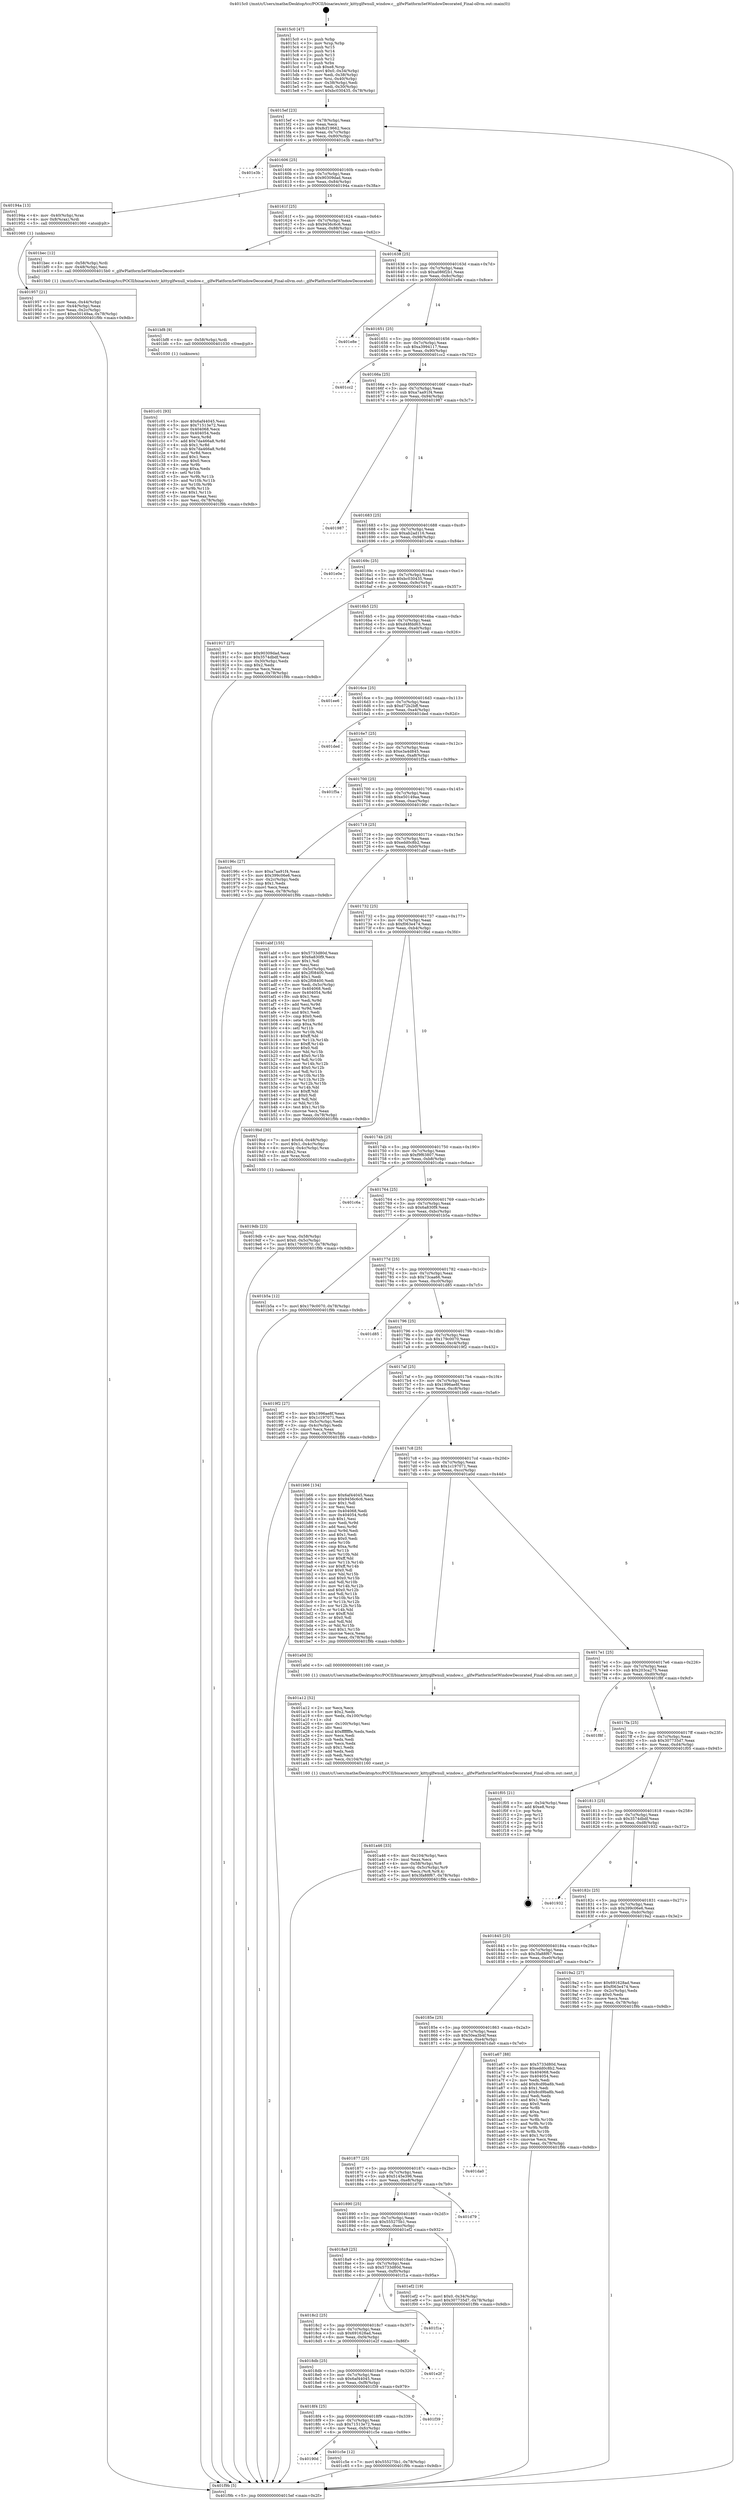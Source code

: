 digraph "0x4015c0" {
  label = "0x4015c0 (/mnt/c/Users/mathe/Desktop/tcc/POCII/binaries/extr_kittyglfwnull_window.c__glfwPlatformSetWindowDecorated_Final-ollvm.out::main(0))"
  labelloc = "t"
  node[shape=record]

  Entry [label="",width=0.3,height=0.3,shape=circle,fillcolor=black,style=filled]
  "0x4015ef" [label="{
     0x4015ef [23]\l
     | [instrs]\l
     &nbsp;&nbsp;0x4015ef \<+3\>: mov -0x78(%rbp),%eax\l
     &nbsp;&nbsp;0x4015f2 \<+2\>: mov %eax,%ecx\l
     &nbsp;&nbsp;0x4015f4 \<+6\>: sub $0x8cf19662,%ecx\l
     &nbsp;&nbsp;0x4015fa \<+3\>: mov %eax,-0x7c(%rbp)\l
     &nbsp;&nbsp;0x4015fd \<+3\>: mov %ecx,-0x80(%rbp)\l
     &nbsp;&nbsp;0x401600 \<+6\>: je 0000000000401e3b \<main+0x87b\>\l
  }"]
  "0x401e3b" [label="{
     0x401e3b\l
  }", style=dashed]
  "0x401606" [label="{
     0x401606 [25]\l
     | [instrs]\l
     &nbsp;&nbsp;0x401606 \<+5\>: jmp 000000000040160b \<main+0x4b\>\l
     &nbsp;&nbsp;0x40160b \<+3\>: mov -0x7c(%rbp),%eax\l
     &nbsp;&nbsp;0x40160e \<+5\>: sub $0x90309dad,%eax\l
     &nbsp;&nbsp;0x401613 \<+6\>: mov %eax,-0x84(%rbp)\l
     &nbsp;&nbsp;0x401619 \<+6\>: je 000000000040194a \<main+0x38a\>\l
  }"]
  Exit [label="",width=0.3,height=0.3,shape=circle,fillcolor=black,style=filled,peripheries=2]
  "0x40194a" [label="{
     0x40194a [13]\l
     | [instrs]\l
     &nbsp;&nbsp;0x40194a \<+4\>: mov -0x40(%rbp),%rax\l
     &nbsp;&nbsp;0x40194e \<+4\>: mov 0x8(%rax),%rdi\l
     &nbsp;&nbsp;0x401952 \<+5\>: call 0000000000401060 \<atoi@plt\>\l
     | [calls]\l
     &nbsp;&nbsp;0x401060 \{1\} (unknown)\l
  }"]
  "0x40161f" [label="{
     0x40161f [25]\l
     | [instrs]\l
     &nbsp;&nbsp;0x40161f \<+5\>: jmp 0000000000401624 \<main+0x64\>\l
     &nbsp;&nbsp;0x401624 \<+3\>: mov -0x7c(%rbp),%eax\l
     &nbsp;&nbsp;0x401627 \<+5\>: sub $0x9456c6c6,%eax\l
     &nbsp;&nbsp;0x40162c \<+6\>: mov %eax,-0x88(%rbp)\l
     &nbsp;&nbsp;0x401632 \<+6\>: je 0000000000401bec \<main+0x62c\>\l
  }"]
  "0x40190d" [label="{
     0x40190d\l
  }", style=dashed]
  "0x401bec" [label="{
     0x401bec [12]\l
     | [instrs]\l
     &nbsp;&nbsp;0x401bec \<+4\>: mov -0x58(%rbp),%rdi\l
     &nbsp;&nbsp;0x401bf0 \<+3\>: mov -0x48(%rbp),%esi\l
     &nbsp;&nbsp;0x401bf3 \<+5\>: call 00000000004015b0 \<_glfwPlatformSetWindowDecorated\>\l
     | [calls]\l
     &nbsp;&nbsp;0x4015b0 \{1\} (/mnt/c/Users/mathe/Desktop/tcc/POCII/binaries/extr_kittyglfwnull_window.c__glfwPlatformSetWindowDecorated_Final-ollvm.out::_glfwPlatformSetWindowDecorated)\l
  }"]
  "0x401638" [label="{
     0x401638 [25]\l
     | [instrs]\l
     &nbsp;&nbsp;0x401638 \<+5\>: jmp 000000000040163d \<main+0x7d\>\l
     &nbsp;&nbsp;0x40163d \<+3\>: mov -0x7c(%rbp),%eax\l
     &nbsp;&nbsp;0x401640 \<+5\>: sub $0xa086f2b1,%eax\l
     &nbsp;&nbsp;0x401645 \<+6\>: mov %eax,-0x8c(%rbp)\l
     &nbsp;&nbsp;0x40164b \<+6\>: je 0000000000401e8e \<main+0x8ce\>\l
  }"]
  "0x401c5e" [label="{
     0x401c5e [12]\l
     | [instrs]\l
     &nbsp;&nbsp;0x401c5e \<+7\>: movl $0x555275b1,-0x78(%rbp)\l
     &nbsp;&nbsp;0x401c65 \<+5\>: jmp 0000000000401f9b \<main+0x9db\>\l
  }"]
  "0x401e8e" [label="{
     0x401e8e\l
  }", style=dashed]
  "0x401651" [label="{
     0x401651 [25]\l
     | [instrs]\l
     &nbsp;&nbsp;0x401651 \<+5\>: jmp 0000000000401656 \<main+0x96\>\l
     &nbsp;&nbsp;0x401656 \<+3\>: mov -0x7c(%rbp),%eax\l
     &nbsp;&nbsp;0x401659 \<+5\>: sub $0xa3994117,%eax\l
     &nbsp;&nbsp;0x40165e \<+6\>: mov %eax,-0x90(%rbp)\l
     &nbsp;&nbsp;0x401664 \<+6\>: je 0000000000401cc2 \<main+0x702\>\l
  }"]
  "0x4018f4" [label="{
     0x4018f4 [25]\l
     | [instrs]\l
     &nbsp;&nbsp;0x4018f4 \<+5\>: jmp 00000000004018f9 \<main+0x339\>\l
     &nbsp;&nbsp;0x4018f9 \<+3\>: mov -0x7c(%rbp),%eax\l
     &nbsp;&nbsp;0x4018fc \<+5\>: sub $0x71513e72,%eax\l
     &nbsp;&nbsp;0x401901 \<+6\>: mov %eax,-0xfc(%rbp)\l
     &nbsp;&nbsp;0x401907 \<+6\>: je 0000000000401c5e \<main+0x69e\>\l
  }"]
  "0x401cc2" [label="{
     0x401cc2\l
  }", style=dashed]
  "0x40166a" [label="{
     0x40166a [25]\l
     | [instrs]\l
     &nbsp;&nbsp;0x40166a \<+5\>: jmp 000000000040166f \<main+0xaf\>\l
     &nbsp;&nbsp;0x40166f \<+3\>: mov -0x7c(%rbp),%eax\l
     &nbsp;&nbsp;0x401672 \<+5\>: sub $0xa7aa91f4,%eax\l
     &nbsp;&nbsp;0x401677 \<+6\>: mov %eax,-0x94(%rbp)\l
     &nbsp;&nbsp;0x40167d \<+6\>: je 0000000000401987 \<main+0x3c7\>\l
  }"]
  "0x401f39" [label="{
     0x401f39\l
  }", style=dashed]
  "0x401987" [label="{
     0x401987\l
  }", style=dashed]
  "0x401683" [label="{
     0x401683 [25]\l
     | [instrs]\l
     &nbsp;&nbsp;0x401683 \<+5\>: jmp 0000000000401688 \<main+0xc8\>\l
     &nbsp;&nbsp;0x401688 \<+3\>: mov -0x7c(%rbp),%eax\l
     &nbsp;&nbsp;0x40168b \<+5\>: sub $0xab2ad116,%eax\l
     &nbsp;&nbsp;0x401690 \<+6\>: mov %eax,-0x98(%rbp)\l
     &nbsp;&nbsp;0x401696 \<+6\>: je 0000000000401e0e \<main+0x84e\>\l
  }"]
  "0x4018db" [label="{
     0x4018db [25]\l
     | [instrs]\l
     &nbsp;&nbsp;0x4018db \<+5\>: jmp 00000000004018e0 \<main+0x320\>\l
     &nbsp;&nbsp;0x4018e0 \<+3\>: mov -0x7c(%rbp),%eax\l
     &nbsp;&nbsp;0x4018e3 \<+5\>: sub $0x6af44045,%eax\l
     &nbsp;&nbsp;0x4018e8 \<+6\>: mov %eax,-0xf8(%rbp)\l
     &nbsp;&nbsp;0x4018ee \<+6\>: je 0000000000401f39 \<main+0x979\>\l
  }"]
  "0x401e0e" [label="{
     0x401e0e\l
  }", style=dashed]
  "0x40169c" [label="{
     0x40169c [25]\l
     | [instrs]\l
     &nbsp;&nbsp;0x40169c \<+5\>: jmp 00000000004016a1 \<main+0xe1\>\l
     &nbsp;&nbsp;0x4016a1 \<+3\>: mov -0x7c(%rbp),%eax\l
     &nbsp;&nbsp;0x4016a4 \<+5\>: sub $0xbc030435,%eax\l
     &nbsp;&nbsp;0x4016a9 \<+6\>: mov %eax,-0x9c(%rbp)\l
     &nbsp;&nbsp;0x4016af \<+6\>: je 0000000000401917 \<main+0x357\>\l
  }"]
  "0x401e2f" [label="{
     0x401e2f\l
  }", style=dashed]
  "0x401917" [label="{
     0x401917 [27]\l
     | [instrs]\l
     &nbsp;&nbsp;0x401917 \<+5\>: mov $0x90309dad,%eax\l
     &nbsp;&nbsp;0x40191c \<+5\>: mov $0x3574dbdf,%ecx\l
     &nbsp;&nbsp;0x401921 \<+3\>: mov -0x30(%rbp),%edx\l
     &nbsp;&nbsp;0x401924 \<+3\>: cmp $0x2,%edx\l
     &nbsp;&nbsp;0x401927 \<+3\>: cmovne %ecx,%eax\l
     &nbsp;&nbsp;0x40192a \<+3\>: mov %eax,-0x78(%rbp)\l
     &nbsp;&nbsp;0x40192d \<+5\>: jmp 0000000000401f9b \<main+0x9db\>\l
  }"]
  "0x4016b5" [label="{
     0x4016b5 [25]\l
     | [instrs]\l
     &nbsp;&nbsp;0x4016b5 \<+5\>: jmp 00000000004016ba \<main+0xfa\>\l
     &nbsp;&nbsp;0x4016ba \<+3\>: mov -0x7c(%rbp),%eax\l
     &nbsp;&nbsp;0x4016bd \<+5\>: sub $0xd48fdd63,%eax\l
     &nbsp;&nbsp;0x4016c2 \<+6\>: mov %eax,-0xa0(%rbp)\l
     &nbsp;&nbsp;0x4016c8 \<+6\>: je 0000000000401ee6 \<main+0x926\>\l
  }"]
  "0x401f9b" [label="{
     0x401f9b [5]\l
     | [instrs]\l
     &nbsp;&nbsp;0x401f9b \<+5\>: jmp 00000000004015ef \<main+0x2f\>\l
  }"]
  "0x4015c0" [label="{
     0x4015c0 [47]\l
     | [instrs]\l
     &nbsp;&nbsp;0x4015c0 \<+1\>: push %rbp\l
     &nbsp;&nbsp;0x4015c1 \<+3\>: mov %rsp,%rbp\l
     &nbsp;&nbsp;0x4015c4 \<+2\>: push %r15\l
     &nbsp;&nbsp;0x4015c6 \<+2\>: push %r14\l
     &nbsp;&nbsp;0x4015c8 \<+2\>: push %r13\l
     &nbsp;&nbsp;0x4015ca \<+2\>: push %r12\l
     &nbsp;&nbsp;0x4015cc \<+1\>: push %rbx\l
     &nbsp;&nbsp;0x4015cd \<+7\>: sub $0xe8,%rsp\l
     &nbsp;&nbsp;0x4015d4 \<+7\>: movl $0x0,-0x34(%rbp)\l
     &nbsp;&nbsp;0x4015db \<+3\>: mov %edi,-0x38(%rbp)\l
     &nbsp;&nbsp;0x4015de \<+4\>: mov %rsi,-0x40(%rbp)\l
     &nbsp;&nbsp;0x4015e2 \<+3\>: mov -0x38(%rbp),%edi\l
     &nbsp;&nbsp;0x4015e5 \<+3\>: mov %edi,-0x30(%rbp)\l
     &nbsp;&nbsp;0x4015e8 \<+7\>: movl $0xbc030435,-0x78(%rbp)\l
  }"]
  "0x401957" [label="{
     0x401957 [21]\l
     | [instrs]\l
     &nbsp;&nbsp;0x401957 \<+3\>: mov %eax,-0x44(%rbp)\l
     &nbsp;&nbsp;0x40195a \<+3\>: mov -0x44(%rbp),%eax\l
     &nbsp;&nbsp;0x40195d \<+3\>: mov %eax,-0x2c(%rbp)\l
     &nbsp;&nbsp;0x401960 \<+7\>: movl $0xe50149aa,-0x78(%rbp)\l
     &nbsp;&nbsp;0x401967 \<+5\>: jmp 0000000000401f9b \<main+0x9db\>\l
  }"]
  "0x4018c2" [label="{
     0x4018c2 [25]\l
     | [instrs]\l
     &nbsp;&nbsp;0x4018c2 \<+5\>: jmp 00000000004018c7 \<main+0x307\>\l
     &nbsp;&nbsp;0x4018c7 \<+3\>: mov -0x7c(%rbp),%eax\l
     &nbsp;&nbsp;0x4018ca \<+5\>: sub $0x691628ad,%eax\l
     &nbsp;&nbsp;0x4018cf \<+6\>: mov %eax,-0xf4(%rbp)\l
     &nbsp;&nbsp;0x4018d5 \<+6\>: je 0000000000401e2f \<main+0x86f\>\l
  }"]
  "0x401ee6" [label="{
     0x401ee6\l
  }", style=dashed]
  "0x4016ce" [label="{
     0x4016ce [25]\l
     | [instrs]\l
     &nbsp;&nbsp;0x4016ce \<+5\>: jmp 00000000004016d3 \<main+0x113\>\l
     &nbsp;&nbsp;0x4016d3 \<+3\>: mov -0x7c(%rbp),%eax\l
     &nbsp;&nbsp;0x4016d6 \<+5\>: sub $0xd72b2bff,%eax\l
     &nbsp;&nbsp;0x4016db \<+6\>: mov %eax,-0xa4(%rbp)\l
     &nbsp;&nbsp;0x4016e1 \<+6\>: je 0000000000401ded \<main+0x82d\>\l
  }"]
  "0x401f1a" [label="{
     0x401f1a\l
  }", style=dashed]
  "0x401ded" [label="{
     0x401ded\l
  }", style=dashed]
  "0x4016e7" [label="{
     0x4016e7 [25]\l
     | [instrs]\l
     &nbsp;&nbsp;0x4016e7 \<+5\>: jmp 00000000004016ec \<main+0x12c\>\l
     &nbsp;&nbsp;0x4016ec \<+3\>: mov -0x7c(%rbp),%eax\l
     &nbsp;&nbsp;0x4016ef \<+5\>: sub $0xe3a4d845,%eax\l
     &nbsp;&nbsp;0x4016f4 \<+6\>: mov %eax,-0xa8(%rbp)\l
     &nbsp;&nbsp;0x4016fa \<+6\>: je 0000000000401f5a \<main+0x99a\>\l
  }"]
  "0x4018a9" [label="{
     0x4018a9 [25]\l
     | [instrs]\l
     &nbsp;&nbsp;0x4018a9 \<+5\>: jmp 00000000004018ae \<main+0x2ee\>\l
     &nbsp;&nbsp;0x4018ae \<+3\>: mov -0x7c(%rbp),%eax\l
     &nbsp;&nbsp;0x4018b1 \<+5\>: sub $0x5733d80d,%eax\l
     &nbsp;&nbsp;0x4018b6 \<+6\>: mov %eax,-0xf0(%rbp)\l
     &nbsp;&nbsp;0x4018bc \<+6\>: je 0000000000401f1a \<main+0x95a\>\l
  }"]
  "0x401f5a" [label="{
     0x401f5a\l
  }", style=dashed]
  "0x401700" [label="{
     0x401700 [25]\l
     | [instrs]\l
     &nbsp;&nbsp;0x401700 \<+5\>: jmp 0000000000401705 \<main+0x145\>\l
     &nbsp;&nbsp;0x401705 \<+3\>: mov -0x7c(%rbp),%eax\l
     &nbsp;&nbsp;0x401708 \<+5\>: sub $0xe50149aa,%eax\l
     &nbsp;&nbsp;0x40170d \<+6\>: mov %eax,-0xac(%rbp)\l
     &nbsp;&nbsp;0x401713 \<+6\>: je 000000000040196c \<main+0x3ac\>\l
  }"]
  "0x401ef2" [label="{
     0x401ef2 [19]\l
     | [instrs]\l
     &nbsp;&nbsp;0x401ef2 \<+7\>: movl $0x0,-0x34(%rbp)\l
     &nbsp;&nbsp;0x401ef9 \<+7\>: movl $0x307735d7,-0x78(%rbp)\l
     &nbsp;&nbsp;0x401f00 \<+5\>: jmp 0000000000401f9b \<main+0x9db\>\l
  }"]
  "0x40196c" [label="{
     0x40196c [27]\l
     | [instrs]\l
     &nbsp;&nbsp;0x40196c \<+5\>: mov $0xa7aa91f4,%eax\l
     &nbsp;&nbsp;0x401971 \<+5\>: mov $0x399c06e6,%ecx\l
     &nbsp;&nbsp;0x401976 \<+3\>: mov -0x2c(%rbp),%edx\l
     &nbsp;&nbsp;0x401979 \<+3\>: cmp $0x1,%edx\l
     &nbsp;&nbsp;0x40197c \<+3\>: cmovl %ecx,%eax\l
     &nbsp;&nbsp;0x40197f \<+3\>: mov %eax,-0x78(%rbp)\l
     &nbsp;&nbsp;0x401982 \<+5\>: jmp 0000000000401f9b \<main+0x9db\>\l
  }"]
  "0x401719" [label="{
     0x401719 [25]\l
     | [instrs]\l
     &nbsp;&nbsp;0x401719 \<+5\>: jmp 000000000040171e \<main+0x15e\>\l
     &nbsp;&nbsp;0x40171e \<+3\>: mov -0x7c(%rbp),%eax\l
     &nbsp;&nbsp;0x401721 \<+5\>: sub $0xedd0c8b2,%eax\l
     &nbsp;&nbsp;0x401726 \<+6\>: mov %eax,-0xb0(%rbp)\l
     &nbsp;&nbsp;0x40172c \<+6\>: je 0000000000401abf \<main+0x4ff\>\l
  }"]
  "0x401890" [label="{
     0x401890 [25]\l
     | [instrs]\l
     &nbsp;&nbsp;0x401890 \<+5\>: jmp 0000000000401895 \<main+0x2d5\>\l
     &nbsp;&nbsp;0x401895 \<+3\>: mov -0x7c(%rbp),%eax\l
     &nbsp;&nbsp;0x401898 \<+5\>: sub $0x555275b1,%eax\l
     &nbsp;&nbsp;0x40189d \<+6\>: mov %eax,-0xec(%rbp)\l
     &nbsp;&nbsp;0x4018a3 \<+6\>: je 0000000000401ef2 \<main+0x932\>\l
  }"]
  "0x401abf" [label="{
     0x401abf [155]\l
     | [instrs]\l
     &nbsp;&nbsp;0x401abf \<+5\>: mov $0x5733d80d,%eax\l
     &nbsp;&nbsp;0x401ac4 \<+5\>: mov $0x6a830f9,%ecx\l
     &nbsp;&nbsp;0x401ac9 \<+2\>: mov $0x1,%dl\l
     &nbsp;&nbsp;0x401acb \<+2\>: xor %esi,%esi\l
     &nbsp;&nbsp;0x401acd \<+3\>: mov -0x5c(%rbp),%edi\l
     &nbsp;&nbsp;0x401ad0 \<+6\>: add $0x2f08400,%edi\l
     &nbsp;&nbsp;0x401ad6 \<+3\>: add $0x1,%edi\l
     &nbsp;&nbsp;0x401ad9 \<+6\>: sub $0x2f08400,%edi\l
     &nbsp;&nbsp;0x401adf \<+3\>: mov %edi,-0x5c(%rbp)\l
     &nbsp;&nbsp;0x401ae2 \<+7\>: mov 0x404068,%edi\l
     &nbsp;&nbsp;0x401ae9 \<+8\>: mov 0x404054,%r8d\l
     &nbsp;&nbsp;0x401af1 \<+3\>: sub $0x1,%esi\l
     &nbsp;&nbsp;0x401af4 \<+3\>: mov %edi,%r9d\l
     &nbsp;&nbsp;0x401af7 \<+3\>: add %esi,%r9d\l
     &nbsp;&nbsp;0x401afa \<+4\>: imul %r9d,%edi\l
     &nbsp;&nbsp;0x401afe \<+3\>: and $0x1,%edi\l
     &nbsp;&nbsp;0x401b01 \<+3\>: cmp $0x0,%edi\l
     &nbsp;&nbsp;0x401b04 \<+4\>: sete %r10b\l
     &nbsp;&nbsp;0x401b08 \<+4\>: cmp $0xa,%r8d\l
     &nbsp;&nbsp;0x401b0c \<+4\>: setl %r11b\l
     &nbsp;&nbsp;0x401b10 \<+3\>: mov %r10b,%bl\l
     &nbsp;&nbsp;0x401b13 \<+3\>: xor $0xff,%bl\l
     &nbsp;&nbsp;0x401b16 \<+3\>: mov %r11b,%r14b\l
     &nbsp;&nbsp;0x401b19 \<+4\>: xor $0xff,%r14b\l
     &nbsp;&nbsp;0x401b1d \<+3\>: xor $0x0,%dl\l
     &nbsp;&nbsp;0x401b20 \<+3\>: mov %bl,%r15b\l
     &nbsp;&nbsp;0x401b23 \<+4\>: and $0x0,%r15b\l
     &nbsp;&nbsp;0x401b27 \<+3\>: and %dl,%r10b\l
     &nbsp;&nbsp;0x401b2a \<+3\>: mov %r14b,%r12b\l
     &nbsp;&nbsp;0x401b2d \<+4\>: and $0x0,%r12b\l
     &nbsp;&nbsp;0x401b31 \<+3\>: and %dl,%r11b\l
     &nbsp;&nbsp;0x401b34 \<+3\>: or %r10b,%r15b\l
     &nbsp;&nbsp;0x401b37 \<+3\>: or %r11b,%r12b\l
     &nbsp;&nbsp;0x401b3a \<+3\>: xor %r12b,%r15b\l
     &nbsp;&nbsp;0x401b3d \<+3\>: or %r14b,%bl\l
     &nbsp;&nbsp;0x401b40 \<+3\>: xor $0xff,%bl\l
     &nbsp;&nbsp;0x401b43 \<+3\>: or $0x0,%dl\l
     &nbsp;&nbsp;0x401b46 \<+2\>: and %dl,%bl\l
     &nbsp;&nbsp;0x401b48 \<+3\>: or %bl,%r15b\l
     &nbsp;&nbsp;0x401b4b \<+4\>: test $0x1,%r15b\l
     &nbsp;&nbsp;0x401b4f \<+3\>: cmovne %ecx,%eax\l
     &nbsp;&nbsp;0x401b52 \<+3\>: mov %eax,-0x78(%rbp)\l
     &nbsp;&nbsp;0x401b55 \<+5\>: jmp 0000000000401f9b \<main+0x9db\>\l
  }"]
  "0x401732" [label="{
     0x401732 [25]\l
     | [instrs]\l
     &nbsp;&nbsp;0x401732 \<+5\>: jmp 0000000000401737 \<main+0x177\>\l
     &nbsp;&nbsp;0x401737 \<+3\>: mov -0x7c(%rbp),%eax\l
     &nbsp;&nbsp;0x40173a \<+5\>: sub $0xf063e474,%eax\l
     &nbsp;&nbsp;0x40173f \<+6\>: mov %eax,-0xb4(%rbp)\l
     &nbsp;&nbsp;0x401745 \<+6\>: je 00000000004019bd \<main+0x3fd\>\l
  }"]
  "0x401d79" [label="{
     0x401d79\l
  }", style=dashed]
  "0x4019bd" [label="{
     0x4019bd [30]\l
     | [instrs]\l
     &nbsp;&nbsp;0x4019bd \<+7\>: movl $0x64,-0x48(%rbp)\l
     &nbsp;&nbsp;0x4019c4 \<+7\>: movl $0x1,-0x4c(%rbp)\l
     &nbsp;&nbsp;0x4019cb \<+4\>: movslq -0x4c(%rbp),%rax\l
     &nbsp;&nbsp;0x4019cf \<+4\>: shl $0x2,%rax\l
     &nbsp;&nbsp;0x4019d3 \<+3\>: mov %rax,%rdi\l
     &nbsp;&nbsp;0x4019d6 \<+5\>: call 0000000000401050 \<malloc@plt\>\l
     | [calls]\l
     &nbsp;&nbsp;0x401050 \{1\} (unknown)\l
  }"]
  "0x40174b" [label="{
     0x40174b [25]\l
     | [instrs]\l
     &nbsp;&nbsp;0x40174b \<+5\>: jmp 0000000000401750 \<main+0x190\>\l
     &nbsp;&nbsp;0x401750 \<+3\>: mov -0x7c(%rbp),%eax\l
     &nbsp;&nbsp;0x401753 \<+5\>: sub $0xf9f63807,%eax\l
     &nbsp;&nbsp;0x401758 \<+6\>: mov %eax,-0xb8(%rbp)\l
     &nbsp;&nbsp;0x40175e \<+6\>: je 0000000000401c6a \<main+0x6aa\>\l
  }"]
  "0x401877" [label="{
     0x401877 [25]\l
     | [instrs]\l
     &nbsp;&nbsp;0x401877 \<+5\>: jmp 000000000040187c \<main+0x2bc\>\l
     &nbsp;&nbsp;0x40187c \<+3\>: mov -0x7c(%rbp),%eax\l
     &nbsp;&nbsp;0x40187f \<+5\>: sub $0x5145e396,%eax\l
     &nbsp;&nbsp;0x401884 \<+6\>: mov %eax,-0xe8(%rbp)\l
     &nbsp;&nbsp;0x40188a \<+6\>: je 0000000000401d79 \<main+0x7b9\>\l
  }"]
  "0x401c6a" [label="{
     0x401c6a\l
  }", style=dashed]
  "0x401764" [label="{
     0x401764 [25]\l
     | [instrs]\l
     &nbsp;&nbsp;0x401764 \<+5\>: jmp 0000000000401769 \<main+0x1a9\>\l
     &nbsp;&nbsp;0x401769 \<+3\>: mov -0x7c(%rbp),%eax\l
     &nbsp;&nbsp;0x40176c \<+5\>: sub $0x6a830f9,%eax\l
     &nbsp;&nbsp;0x401771 \<+6\>: mov %eax,-0xbc(%rbp)\l
     &nbsp;&nbsp;0x401777 \<+6\>: je 0000000000401b5a \<main+0x59a\>\l
  }"]
  "0x401da0" [label="{
     0x401da0\l
  }", style=dashed]
  "0x401b5a" [label="{
     0x401b5a [12]\l
     | [instrs]\l
     &nbsp;&nbsp;0x401b5a \<+7\>: movl $0x179c0070,-0x78(%rbp)\l
     &nbsp;&nbsp;0x401b61 \<+5\>: jmp 0000000000401f9b \<main+0x9db\>\l
  }"]
  "0x40177d" [label="{
     0x40177d [25]\l
     | [instrs]\l
     &nbsp;&nbsp;0x40177d \<+5\>: jmp 0000000000401782 \<main+0x1c2\>\l
     &nbsp;&nbsp;0x401782 \<+3\>: mov -0x7c(%rbp),%eax\l
     &nbsp;&nbsp;0x401785 \<+5\>: sub $0x73caa66,%eax\l
     &nbsp;&nbsp;0x40178a \<+6\>: mov %eax,-0xc0(%rbp)\l
     &nbsp;&nbsp;0x401790 \<+6\>: je 0000000000401d85 \<main+0x7c5\>\l
  }"]
  "0x401c01" [label="{
     0x401c01 [93]\l
     | [instrs]\l
     &nbsp;&nbsp;0x401c01 \<+5\>: mov $0x6af44045,%esi\l
     &nbsp;&nbsp;0x401c06 \<+5\>: mov $0x71513e72,%eax\l
     &nbsp;&nbsp;0x401c0b \<+7\>: mov 0x404068,%ecx\l
     &nbsp;&nbsp;0x401c12 \<+7\>: mov 0x404054,%edx\l
     &nbsp;&nbsp;0x401c19 \<+3\>: mov %ecx,%r8d\l
     &nbsp;&nbsp;0x401c1c \<+7\>: add $0x7da466a8,%r8d\l
     &nbsp;&nbsp;0x401c23 \<+4\>: sub $0x1,%r8d\l
     &nbsp;&nbsp;0x401c27 \<+7\>: sub $0x7da466a8,%r8d\l
     &nbsp;&nbsp;0x401c2e \<+4\>: imul %r8d,%ecx\l
     &nbsp;&nbsp;0x401c32 \<+3\>: and $0x1,%ecx\l
     &nbsp;&nbsp;0x401c35 \<+3\>: cmp $0x0,%ecx\l
     &nbsp;&nbsp;0x401c38 \<+4\>: sete %r9b\l
     &nbsp;&nbsp;0x401c3c \<+3\>: cmp $0xa,%edx\l
     &nbsp;&nbsp;0x401c3f \<+4\>: setl %r10b\l
     &nbsp;&nbsp;0x401c43 \<+3\>: mov %r9b,%r11b\l
     &nbsp;&nbsp;0x401c46 \<+3\>: and %r10b,%r11b\l
     &nbsp;&nbsp;0x401c49 \<+3\>: xor %r10b,%r9b\l
     &nbsp;&nbsp;0x401c4c \<+3\>: or %r9b,%r11b\l
     &nbsp;&nbsp;0x401c4f \<+4\>: test $0x1,%r11b\l
     &nbsp;&nbsp;0x401c53 \<+3\>: cmovne %eax,%esi\l
     &nbsp;&nbsp;0x401c56 \<+3\>: mov %esi,-0x78(%rbp)\l
     &nbsp;&nbsp;0x401c59 \<+5\>: jmp 0000000000401f9b \<main+0x9db\>\l
  }"]
  "0x401d85" [label="{
     0x401d85\l
  }", style=dashed]
  "0x401796" [label="{
     0x401796 [25]\l
     | [instrs]\l
     &nbsp;&nbsp;0x401796 \<+5\>: jmp 000000000040179b \<main+0x1db\>\l
     &nbsp;&nbsp;0x40179b \<+3\>: mov -0x7c(%rbp),%eax\l
     &nbsp;&nbsp;0x40179e \<+5\>: sub $0x179c0070,%eax\l
     &nbsp;&nbsp;0x4017a3 \<+6\>: mov %eax,-0xc4(%rbp)\l
     &nbsp;&nbsp;0x4017a9 \<+6\>: je 00000000004019f2 \<main+0x432\>\l
  }"]
  "0x401bf8" [label="{
     0x401bf8 [9]\l
     | [instrs]\l
     &nbsp;&nbsp;0x401bf8 \<+4\>: mov -0x58(%rbp),%rdi\l
     &nbsp;&nbsp;0x401bfc \<+5\>: call 0000000000401030 \<free@plt\>\l
     | [calls]\l
     &nbsp;&nbsp;0x401030 \{1\} (unknown)\l
  }"]
  "0x4019f2" [label="{
     0x4019f2 [27]\l
     | [instrs]\l
     &nbsp;&nbsp;0x4019f2 \<+5\>: mov $0x1996ae8f,%eax\l
     &nbsp;&nbsp;0x4019f7 \<+5\>: mov $0x1c197071,%ecx\l
     &nbsp;&nbsp;0x4019fc \<+3\>: mov -0x5c(%rbp),%edx\l
     &nbsp;&nbsp;0x4019ff \<+3\>: cmp -0x4c(%rbp),%edx\l
     &nbsp;&nbsp;0x401a02 \<+3\>: cmovl %ecx,%eax\l
     &nbsp;&nbsp;0x401a05 \<+3\>: mov %eax,-0x78(%rbp)\l
     &nbsp;&nbsp;0x401a08 \<+5\>: jmp 0000000000401f9b \<main+0x9db\>\l
  }"]
  "0x4017af" [label="{
     0x4017af [25]\l
     | [instrs]\l
     &nbsp;&nbsp;0x4017af \<+5\>: jmp 00000000004017b4 \<main+0x1f4\>\l
     &nbsp;&nbsp;0x4017b4 \<+3\>: mov -0x7c(%rbp),%eax\l
     &nbsp;&nbsp;0x4017b7 \<+5\>: sub $0x1996ae8f,%eax\l
     &nbsp;&nbsp;0x4017bc \<+6\>: mov %eax,-0xc8(%rbp)\l
     &nbsp;&nbsp;0x4017c2 \<+6\>: je 0000000000401b66 \<main+0x5a6\>\l
  }"]
  "0x40185e" [label="{
     0x40185e [25]\l
     | [instrs]\l
     &nbsp;&nbsp;0x40185e \<+5\>: jmp 0000000000401863 \<main+0x2a3\>\l
     &nbsp;&nbsp;0x401863 \<+3\>: mov -0x7c(%rbp),%eax\l
     &nbsp;&nbsp;0x401866 \<+5\>: sub $0x50ea3b4f,%eax\l
     &nbsp;&nbsp;0x40186b \<+6\>: mov %eax,-0xe4(%rbp)\l
     &nbsp;&nbsp;0x401871 \<+6\>: je 0000000000401da0 \<main+0x7e0\>\l
  }"]
  "0x401b66" [label="{
     0x401b66 [134]\l
     | [instrs]\l
     &nbsp;&nbsp;0x401b66 \<+5\>: mov $0x6af44045,%eax\l
     &nbsp;&nbsp;0x401b6b \<+5\>: mov $0x9456c6c6,%ecx\l
     &nbsp;&nbsp;0x401b70 \<+2\>: mov $0x1,%dl\l
     &nbsp;&nbsp;0x401b72 \<+2\>: xor %esi,%esi\l
     &nbsp;&nbsp;0x401b74 \<+7\>: mov 0x404068,%edi\l
     &nbsp;&nbsp;0x401b7b \<+8\>: mov 0x404054,%r8d\l
     &nbsp;&nbsp;0x401b83 \<+3\>: sub $0x1,%esi\l
     &nbsp;&nbsp;0x401b86 \<+3\>: mov %edi,%r9d\l
     &nbsp;&nbsp;0x401b89 \<+3\>: add %esi,%r9d\l
     &nbsp;&nbsp;0x401b8c \<+4\>: imul %r9d,%edi\l
     &nbsp;&nbsp;0x401b90 \<+3\>: and $0x1,%edi\l
     &nbsp;&nbsp;0x401b93 \<+3\>: cmp $0x0,%edi\l
     &nbsp;&nbsp;0x401b96 \<+4\>: sete %r10b\l
     &nbsp;&nbsp;0x401b9a \<+4\>: cmp $0xa,%r8d\l
     &nbsp;&nbsp;0x401b9e \<+4\>: setl %r11b\l
     &nbsp;&nbsp;0x401ba2 \<+3\>: mov %r10b,%bl\l
     &nbsp;&nbsp;0x401ba5 \<+3\>: xor $0xff,%bl\l
     &nbsp;&nbsp;0x401ba8 \<+3\>: mov %r11b,%r14b\l
     &nbsp;&nbsp;0x401bab \<+4\>: xor $0xff,%r14b\l
     &nbsp;&nbsp;0x401baf \<+3\>: xor $0x0,%dl\l
     &nbsp;&nbsp;0x401bb2 \<+3\>: mov %bl,%r15b\l
     &nbsp;&nbsp;0x401bb5 \<+4\>: and $0x0,%r15b\l
     &nbsp;&nbsp;0x401bb9 \<+3\>: and %dl,%r10b\l
     &nbsp;&nbsp;0x401bbc \<+3\>: mov %r14b,%r12b\l
     &nbsp;&nbsp;0x401bbf \<+4\>: and $0x0,%r12b\l
     &nbsp;&nbsp;0x401bc3 \<+3\>: and %dl,%r11b\l
     &nbsp;&nbsp;0x401bc6 \<+3\>: or %r10b,%r15b\l
     &nbsp;&nbsp;0x401bc9 \<+3\>: or %r11b,%r12b\l
     &nbsp;&nbsp;0x401bcc \<+3\>: xor %r12b,%r15b\l
     &nbsp;&nbsp;0x401bcf \<+3\>: or %r14b,%bl\l
     &nbsp;&nbsp;0x401bd2 \<+3\>: xor $0xff,%bl\l
     &nbsp;&nbsp;0x401bd5 \<+3\>: or $0x0,%dl\l
     &nbsp;&nbsp;0x401bd8 \<+2\>: and %dl,%bl\l
     &nbsp;&nbsp;0x401bda \<+3\>: or %bl,%r15b\l
     &nbsp;&nbsp;0x401bdd \<+4\>: test $0x1,%r15b\l
     &nbsp;&nbsp;0x401be1 \<+3\>: cmovne %ecx,%eax\l
     &nbsp;&nbsp;0x401be4 \<+3\>: mov %eax,-0x78(%rbp)\l
     &nbsp;&nbsp;0x401be7 \<+5\>: jmp 0000000000401f9b \<main+0x9db\>\l
  }"]
  "0x4017c8" [label="{
     0x4017c8 [25]\l
     | [instrs]\l
     &nbsp;&nbsp;0x4017c8 \<+5\>: jmp 00000000004017cd \<main+0x20d\>\l
     &nbsp;&nbsp;0x4017cd \<+3\>: mov -0x7c(%rbp),%eax\l
     &nbsp;&nbsp;0x4017d0 \<+5\>: sub $0x1c197071,%eax\l
     &nbsp;&nbsp;0x4017d5 \<+6\>: mov %eax,-0xcc(%rbp)\l
     &nbsp;&nbsp;0x4017db \<+6\>: je 0000000000401a0d \<main+0x44d\>\l
  }"]
  "0x401a67" [label="{
     0x401a67 [88]\l
     | [instrs]\l
     &nbsp;&nbsp;0x401a67 \<+5\>: mov $0x5733d80d,%eax\l
     &nbsp;&nbsp;0x401a6c \<+5\>: mov $0xedd0c8b2,%ecx\l
     &nbsp;&nbsp;0x401a71 \<+7\>: mov 0x404068,%edx\l
     &nbsp;&nbsp;0x401a78 \<+7\>: mov 0x404054,%esi\l
     &nbsp;&nbsp;0x401a7f \<+2\>: mov %edx,%edi\l
     &nbsp;&nbsp;0x401a81 \<+6\>: add $0x8cd9ba8b,%edi\l
     &nbsp;&nbsp;0x401a87 \<+3\>: sub $0x1,%edi\l
     &nbsp;&nbsp;0x401a8a \<+6\>: sub $0x8cd9ba8b,%edi\l
     &nbsp;&nbsp;0x401a90 \<+3\>: imul %edi,%edx\l
     &nbsp;&nbsp;0x401a93 \<+3\>: and $0x1,%edx\l
     &nbsp;&nbsp;0x401a96 \<+3\>: cmp $0x0,%edx\l
     &nbsp;&nbsp;0x401a99 \<+4\>: sete %r8b\l
     &nbsp;&nbsp;0x401a9d \<+3\>: cmp $0xa,%esi\l
     &nbsp;&nbsp;0x401aa0 \<+4\>: setl %r9b\l
     &nbsp;&nbsp;0x401aa4 \<+3\>: mov %r8b,%r10b\l
     &nbsp;&nbsp;0x401aa7 \<+3\>: and %r9b,%r10b\l
     &nbsp;&nbsp;0x401aaa \<+3\>: xor %r9b,%r8b\l
     &nbsp;&nbsp;0x401aad \<+3\>: or %r8b,%r10b\l
     &nbsp;&nbsp;0x401ab0 \<+4\>: test $0x1,%r10b\l
     &nbsp;&nbsp;0x401ab4 \<+3\>: cmovne %ecx,%eax\l
     &nbsp;&nbsp;0x401ab7 \<+3\>: mov %eax,-0x78(%rbp)\l
     &nbsp;&nbsp;0x401aba \<+5\>: jmp 0000000000401f9b \<main+0x9db\>\l
  }"]
  "0x401a0d" [label="{
     0x401a0d [5]\l
     | [instrs]\l
     &nbsp;&nbsp;0x401a0d \<+5\>: call 0000000000401160 \<next_i\>\l
     | [calls]\l
     &nbsp;&nbsp;0x401160 \{1\} (/mnt/c/Users/mathe/Desktop/tcc/POCII/binaries/extr_kittyglfwnull_window.c__glfwPlatformSetWindowDecorated_Final-ollvm.out::next_i)\l
  }"]
  "0x4017e1" [label="{
     0x4017e1 [25]\l
     | [instrs]\l
     &nbsp;&nbsp;0x4017e1 \<+5\>: jmp 00000000004017e6 \<main+0x226\>\l
     &nbsp;&nbsp;0x4017e6 \<+3\>: mov -0x7c(%rbp),%eax\l
     &nbsp;&nbsp;0x4017e9 \<+5\>: sub $0x203ca275,%eax\l
     &nbsp;&nbsp;0x4017ee \<+6\>: mov %eax,-0xd0(%rbp)\l
     &nbsp;&nbsp;0x4017f4 \<+6\>: je 0000000000401f8f \<main+0x9cf\>\l
  }"]
  "0x401a46" [label="{
     0x401a46 [33]\l
     | [instrs]\l
     &nbsp;&nbsp;0x401a46 \<+6\>: mov -0x104(%rbp),%ecx\l
     &nbsp;&nbsp;0x401a4c \<+3\>: imul %eax,%ecx\l
     &nbsp;&nbsp;0x401a4f \<+4\>: mov -0x58(%rbp),%r8\l
     &nbsp;&nbsp;0x401a53 \<+4\>: movslq -0x5c(%rbp),%r9\l
     &nbsp;&nbsp;0x401a57 \<+4\>: mov %ecx,(%r8,%r9,4)\l
     &nbsp;&nbsp;0x401a5b \<+7\>: movl $0x3fa88f67,-0x78(%rbp)\l
     &nbsp;&nbsp;0x401a62 \<+5\>: jmp 0000000000401f9b \<main+0x9db\>\l
  }"]
  "0x401f8f" [label="{
     0x401f8f\l
  }", style=dashed]
  "0x4017fa" [label="{
     0x4017fa [25]\l
     | [instrs]\l
     &nbsp;&nbsp;0x4017fa \<+5\>: jmp 00000000004017ff \<main+0x23f\>\l
     &nbsp;&nbsp;0x4017ff \<+3\>: mov -0x7c(%rbp),%eax\l
     &nbsp;&nbsp;0x401802 \<+5\>: sub $0x307735d7,%eax\l
     &nbsp;&nbsp;0x401807 \<+6\>: mov %eax,-0xd4(%rbp)\l
     &nbsp;&nbsp;0x40180d \<+6\>: je 0000000000401f05 \<main+0x945\>\l
  }"]
  "0x401a12" [label="{
     0x401a12 [52]\l
     | [instrs]\l
     &nbsp;&nbsp;0x401a12 \<+2\>: xor %ecx,%ecx\l
     &nbsp;&nbsp;0x401a14 \<+5\>: mov $0x2,%edx\l
     &nbsp;&nbsp;0x401a19 \<+6\>: mov %edx,-0x100(%rbp)\l
     &nbsp;&nbsp;0x401a1f \<+1\>: cltd\l
     &nbsp;&nbsp;0x401a20 \<+6\>: mov -0x100(%rbp),%esi\l
     &nbsp;&nbsp;0x401a26 \<+2\>: idiv %esi\l
     &nbsp;&nbsp;0x401a28 \<+6\>: imul $0xfffffffe,%edx,%edx\l
     &nbsp;&nbsp;0x401a2e \<+2\>: mov %ecx,%edi\l
     &nbsp;&nbsp;0x401a30 \<+2\>: sub %edx,%edi\l
     &nbsp;&nbsp;0x401a32 \<+2\>: mov %ecx,%edx\l
     &nbsp;&nbsp;0x401a34 \<+3\>: sub $0x1,%edx\l
     &nbsp;&nbsp;0x401a37 \<+2\>: add %edx,%edi\l
     &nbsp;&nbsp;0x401a39 \<+2\>: sub %edi,%ecx\l
     &nbsp;&nbsp;0x401a3b \<+6\>: mov %ecx,-0x104(%rbp)\l
     &nbsp;&nbsp;0x401a41 \<+5\>: call 0000000000401160 \<next_i\>\l
     | [calls]\l
     &nbsp;&nbsp;0x401160 \{1\} (/mnt/c/Users/mathe/Desktop/tcc/POCII/binaries/extr_kittyglfwnull_window.c__glfwPlatformSetWindowDecorated_Final-ollvm.out::next_i)\l
  }"]
  "0x401f05" [label="{
     0x401f05 [21]\l
     | [instrs]\l
     &nbsp;&nbsp;0x401f05 \<+3\>: mov -0x34(%rbp),%eax\l
     &nbsp;&nbsp;0x401f08 \<+7\>: add $0xe8,%rsp\l
     &nbsp;&nbsp;0x401f0f \<+1\>: pop %rbx\l
     &nbsp;&nbsp;0x401f10 \<+2\>: pop %r12\l
     &nbsp;&nbsp;0x401f12 \<+2\>: pop %r13\l
     &nbsp;&nbsp;0x401f14 \<+2\>: pop %r14\l
     &nbsp;&nbsp;0x401f16 \<+2\>: pop %r15\l
     &nbsp;&nbsp;0x401f18 \<+1\>: pop %rbp\l
     &nbsp;&nbsp;0x401f19 \<+1\>: ret\l
  }"]
  "0x401813" [label="{
     0x401813 [25]\l
     | [instrs]\l
     &nbsp;&nbsp;0x401813 \<+5\>: jmp 0000000000401818 \<main+0x258\>\l
     &nbsp;&nbsp;0x401818 \<+3\>: mov -0x7c(%rbp),%eax\l
     &nbsp;&nbsp;0x40181b \<+5\>: sub $0x3574dbdf,%eax\l
     &nbsp;&nbsp;0x401820 \<+6\>: mov %eax,-0xd8(%rbp)\l
     &nbsp;&nbsp;0x401826 \<+6\>: je 0000000000401932 \<main+0x372\>\l
  }"]
  "0x4019db" [label="{
     0x4019db [23]\l
     | [instrs]\l
     &nbsp;&nbsp;0x4019db \<+4\>: mov %rax,-0x58(%rbp)\l
     &nbsp;&nbsp;0x4019df \<+7\>: movl $0x0,-0x5c(%rbp)\l
     &nbsp;&nbsp;0x4019e6 \<+7\>: movl $0x179c0070,-0x78(%rbp)\l
     &nbsp;&nbsp;0x4019ed \<+5\>: jmp 0000000000401f9b \<main+0x9db\>\l
  }"]
  "0x401932" [label="{
     0x401932\l
  }", style=dashed]
  "0x40182c" [label="{
     0x40182c [25]\l
     | [instrs]\l
     &nbsp;&nbsp;0x40182c \<+5\>: jmp 0000000000401831 \<main+0x271\>\l
     &nbsp;&nbsp;0x401831 \<+3\>: mov -0x7c(%rbp),%eax\l
     &nbsp;&nbsp;0x401834 \<+5\>: sub $0x399c06e6,%eax\l
     &nbsp;&nbsp;0x401839 \<+6\>: mov %eax,-0xdc(%rbp)\l
     &nbsp;&nbsp;0x40183f \<+6\>: je 00000000004019a2 \<main+0x3e2\>\l
  }"]
  "0x401845" [label="{
     0x401845 [25]\l
     | [instrs]\l
     &nbsp;&nbsp;0x401845 \<+5\>: jmp 000000000040184a \<main+0x28a\>\l
     &nbsp;&nbsp;0x40184a \<+3\>: mov -0x7c(%rbp),%eax\l
     &nbsp;&nbsp;0x40184d \<+5\>: sub $0x3fa88f67,%eax\l
     &nbsp;&nbsp;0x401852 \<+6\>: mov %eax,-0xe0(%rbp)\l
     &nbsp;&nbsp;0x401858 \<+6\>: je 0000000000401a67 \<main+0x4a7\>\l
  }"]
  "0x4019a2" [label="{
     0x4019a2 [27]\l
     | [instrs]\l
     &nbsp;&nbsp;0x4019a2 \<+5\>: mov $0x691628ad,%eax\l
     &nbsp;&nbsp;0x4019a7 \<+5\>: mov $0xf063e474,%ecx\l
     &nbsp;&nbsp;0x4019ac \<+3\>: mov -0x2c(%rbp),%edx\l
     &nbsp;&nbsp;0x4019af \<+3\>: cmp $0x0,%edx\l
     &nbsp;&nbsp;0x4019b2 \<+3\>: cmove %ecx,%eax\l
     &nbsp;&nbsp;0x4019b5 \<+3\>: mov %eax,-0x78(%rbp)\l
     &nbsp;&nbsp;0x4019b8 \<+5\>: jmp 0000000000401f9b \<main+0x9db\>\l
  }"]
  Entry -> "0x4015c0" [label=" 1"]
  "0x4015ef" -> "0x401e3b" [label=" 0"]
  "0x4015ef" -> "0x401606" [label=" 16"]
  "0x401f05" -> Exit [label=" 1"]
  "0x401606" -> "0x40194a" [label=" 1"]
  "0x401606" -> "0x40161f" [label=" 15"]
  "0x401ef2" -> "0x401f9b" [label=" 1"]
  "0x40161f" -> "0x401bec" [label=" 1"]
  "0x40161f" -> "0x401638" [label=" 14"]
  "0x401c5e" -> "0x401f9b" [label=" 1"]
  "0x401638" -> "0x401e8e" [label=" 0"]
  "0x401638" -> "0x401651" [label=" 14"]
  "0x4018f4" -> "0x40190d" [label=" 0"]
  "0x401651" -> "0x401cc2" [label=" 0"]
  "0x401651" -> "0x40166a" [label=" 14"]
  "0x4018f4" -> "0x401c5e" [label=" 1"]
  "0x40166a" -> "0x401987" [label=" 0"]
  "0x40166a" -> "0x401683" [label=" 14"]
  "0x4018db" -> "0x4018f4" [label=" 1"]
  "0x401683" -> "0x401e0e" [label=" 0"]
  "0x401683" -> "0x40169c" [label=" 14"]
  "0x4018db" -> "0x401f39" [label=" 0"]
  "0x40169c" -> "0x401917" [label=" 1"]
  "0x40169c" -> "0x4016b5" [label=" 13"]
  "0x401917" -> "0x401f9b" [label=" 1"]
  "0x4015c0" -> "0x4015ef" [label=" 1"]
  "0x401f9b" -> "0x4015ef" [label=" 15"]
  "0x40194a" -> "0x401957" [label=" 1"]
  "0x401957" -> "0x401f9b" [label=" 1"]
  "0x4018c2" -> "0x4018db" [label=" 1"]
  "0x4016b5" -> "0x401ee6" [label=" 0"]
  "0x4016b5" -> "0x4016ce" [label=" 13"]
  "0x4018c2" -> "0x401e2f" [label=" 0"]
  "0x4016ce" -> "0x401ded" [label=" 0"]
  "0x4016ce" -> "0x4016e7" [label=" 13"]
  "0x4018a9" -> "0x4018c2" [label=" 1"]
  "0x4016e7" -> "0x401f5a" [label=" 0"]
  "0x4016e7" -> "0x401700" [label=" 13"]
  "0x4018a9" -> "0x401f1a" [label=" 0"]
  "0x401700" -> "0x40196c" [label=" 1"]
  "0x401700" -> "0x401719" [label=" 12"]
  "0x40196c" -> "0x401f9b" [label=" 1"]
  "0x401890" -> "0x4018a9" [label=" 1"]
  "0x401719" -> "0x401abf" [label=" 1"]
  "0x401719" -> "0x401732" [label=" 11"]
  "0x401890" -> "0x401ef2" [label=" 1"]
  "0x401732" -> "0x4019bd" [label=" 1"]
  "0x401732" -> "0x40174b" [label=" 10"]
  "0x401877" -> "0x401890" [label=" 2"]
  "0x40174b" -> "0x401c6a" [label=" 0"]
  "0x40174b" -> "0x401764" [label=" 10"]
  "0x401877" -> "0x401d79" [label=" 0"]
  "0x401764" -> "0x401b5a" [label=" 1"]
  "0x401764" -> "0x40177d" [label=" 9"]
  "0x40185e" -> "0x401877" [label=" 2"]
  "0x40177d" -> "0x401d85" [label=" 0"]
  "0x40177d" -> "0x401796" [label=" 9"]
  "0x40185e" -> "0x401da0" [label=" 0"]
  "0x401796" -> "0x4019f2" [label=" 2"]
  "0x401796" -> "0x4017af" [label=" 7"]
  "0x401c01" -> "0x401f9b" [label=" 1"]
  "0x4017af" -> "0x401b66" [label=" 1"]
  "0x4017af" -> "0x4017c8" [label=" 6"]
  "0x401bf8" -> "0x401c01" [label=" 1"]
  "0x4017c8" -> "0x401a0d" [label=" 1"]
  "0x4017c8" -> "0x4017e1" [label=" 5"]
  "0x401bec" -> "0x401bf8" [label=" 1"]
  "0x4017e1" -> "0x401f8f" [label=" 0"]
  "0x4017e1" -> "0x4017fa" [label=" 5"]
  "0x401b5a" -> "0x401f9b" [label=" 1"]
  "0x4017fa" -> "0x401f05" [label=" 1"]
  "0x4017fa" -> "0x401813" [label=" 4"]
  "0x401abf" -> "0x401f9b" [label=" 1"]
  "0x401813" -> "0x401932" [label=" 0"]
  "0x401813" -> "0x40182c" [label=" 4"]
  "0x401a67" -> "0x401f9b" [label=" 1"]
  "0x40182c" -> "0x4019a2" [label=" 1"]
  "0x40182c" -> "0x401845" [label=" 3"]
  "0x4019a2" -> "0x401f9b" [label=" 1"]
  "0x4019bd" -> "0x4019db" [label=" 1"]
  "0x4019db" -> "0x401f9b" [label=" 1"]
  "0x4019f2" -> "0x401f9b" [label=" 2"]
  "0x401a0d" -> "0x401a12" [label=" 1"]
  "0x401a12" -> "0x401a46" [label=" 1"]
  "0x401a46" -> "0x401f9b" [label=" 1"]
  "0x401b66" -> "0x401f9b" [label=" 1"]
  "0x401845" -> "0x401a67" [label=" 1"]
  "0x401845" -> "0x40185e" [label=" 2"]
}
